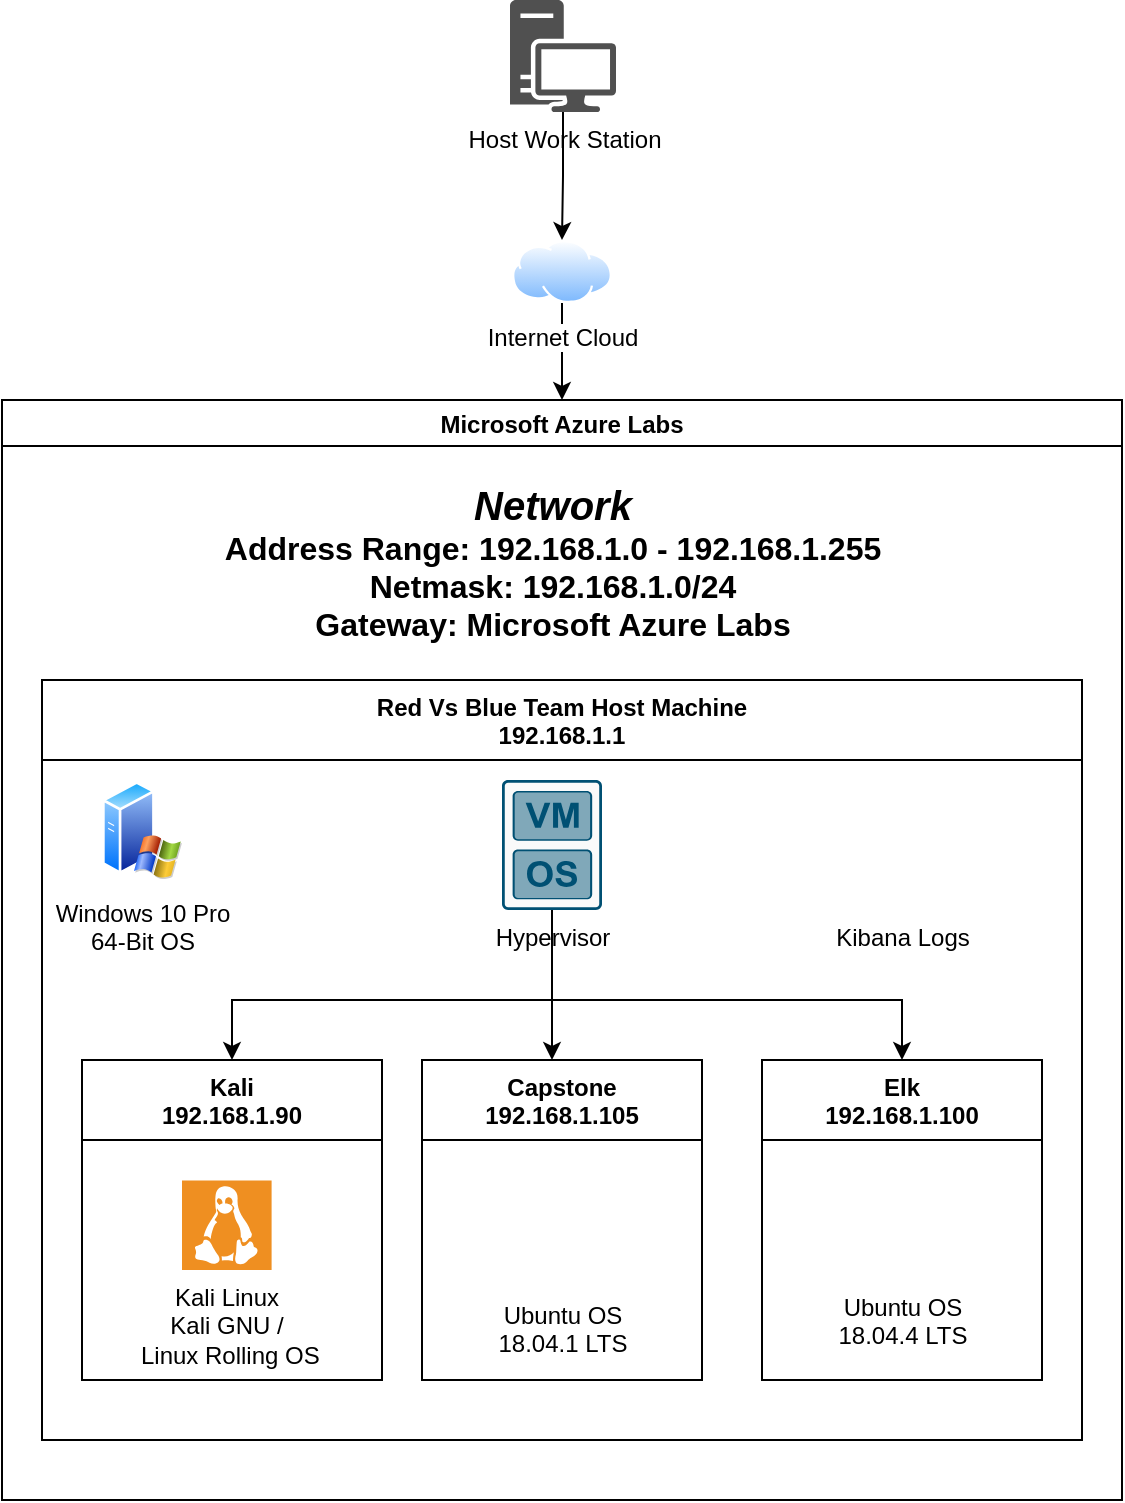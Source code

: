 <mxfile version="14.8.5" type="device"><diagram id="6MumBpFjobYcld3hrzKt" name="Page-1"><mxGraphModel dx="1422" dy="948" grid="0" gridSize="10" guides="1" tooltips="1" connect="1" arrows="1" fold="1" page="1" pageScale="1" pageWidth="827" pageHeight="1169" math="0" shadow="0"><root><mxCell id="0"/><mxCell id="1" parent="0"/><mxCell id="eWZbM6cn-z6zZ1ik36rp-4" value="Microsoft Azure Labs" style="swimlane;" parent="1" vertex="1"><mxGeometry x="110" y="310" width="560" height="550" as="geometry"/></mxCell><mxCell id="9XyRei9wTB1-UL5GQZPC-6" value="Elk&#10;192.168.1.100" style="swimlane;startSize=40;" vertex="1" parent="eWZbM6cn-z6zZ1ik36rp-4"><mxGeometry x="380" y="330" width="140" height="160" as="geometry"/></mxCell><mxCell id="9XyRei9wTB1-UL5GQZPC-19" value="Ubuntu OS&lt;br&gt;18.04.4 LTS" style="shape=image;html=1;verticalAlign=top;verticalLabelPosition=bottom;labelBackgroundColor=#ffffff;imageAspect=0;aspect=fixed;image=https://cdn4.iconfinder.com/data/icons/logos-and-brands/512/348_Ubuntu_logo-128.png" vertex="1" parent="9XyRei9wTB1-UL5GQZPC-6"><mxGeometry x="45" y="60.2" width="50" height="50" as="geometry"/></mxCell><mxCell id="9XyRei9wTB1-UL5GQZPC-5" value="Capstone&#10;192.168.1.105" style="swimlane;startSize=40;" vertex="1" parent="eWZbM6cn-z6zZ1ik36rp-4"><mxGeometry x="210" y="330" width="140" height="160" as="geometry"/></mxCell><mxCell id="9XyRei9wTB1-UL5GQZPC-18" value="Ubuntu OS&lt;br&gt;18.04.1 LTS" style="shape=image;html=1;verticalAlign=top;verticalLabelPosition=bottom;labelBackgroundColor=#ffffff;imageAspect=0;aspect=fixed;image=https://cdn4.iconfinder.com/data/icons/logos-and-brands/512/348_Ubuntu_logo-128.png" vertex="1" parent="9XyRei9wTB1-UL5GQZPC-5"><mxGeometry x="45" y="64" width="50" height="50" as="geometry"/></mxCell><mxCell id="9XyRei9wTB1-UL5GQZPC-7" value="Kali&#10;192.168.1.90" style="swimlane;startSize=40;" vertex="1" parent="eWZbM6cn-z6zZ1ik36rp-4"><mxGeometry x="40" y="330" width="150" height="160" as="geometry"/></mxCell><mxCell id="9XyRei9wTB1-UL5GQZPC-21" value="Kali Linux&lt;br&gt;Kali GNU /&lt;br&gt;&amp;nbsp;Linux Rolling OS" style="shadow=0;dashed=0;html=1;strokeColor=none;fillColor=#EF8F21;labelPosition=center;verticalLabelPosition=bottom;verticalAlign=top;align=center;outlineConnect=0;shape=mxgraph.veeam.linux;" vertex="1" parent="9XyRei9wTB1-UL5GQZPC-7"><mxGeometry x="50" y="60.2" width="44.8" height="44.8" as="geometry"/></mxCell><mxCell id="9XyRei9wTB1-UL5GQZPC-14" style="edgeStyle=orthogonalEdgeStyle;rounded=0;orthogonalLoop=1;jettySize=auto;html=1;entryX=0.5;entryY=0;entryDx=0;entryDy=0;" edge="1" parent="eWZbM6cn-z6zZ1ik36rp-4" source="9XyRei9wTB1-UL5GQZPC-10" target="9XyRei9wTB1-UL5GQZPC-7"><mxGeometry relative="1" as="geometry"><Array as="points"><mxPoint x="275" y="300"/><mxPoint x="115" y="300"/></Array></mxGeometry></mxCell><mxCell id="9XyRei9wTB1-UL5GQZPC-24" style="edgeStyle=orthogonalEdgeStyle;rounded=0;orthogonalLoop=1;jettySize=auto;html=1;entryX=0.5;entryY=0;entryDx=0;entryDy=0;" edge="1" parent="eWZbM6cn-z6zZ1ik36rp-4" source="9XyRei9wTB1-UL5GQZPC-10"><mxGeometry relative="1" as="geometry"><mxPoint x="450" y="330" as="targetPoint"/><Array as="points"><mxPoint x="275" y="300"/><mxPoint x="450" y="300"/></Array></mxGeometry></mxCell><mxCell id="9XyRei9wTB1-UL5GQZPC-10" value="Hypervisor" style="points=[[0.015,0.015,0],[0.985,0.015,0],[0.985,0.985,0],[0.015,0.985,0],[0.25,0,0],[0.5,0,0],[0.75,0,0],[1,0.25,0],[1,0.5,0],[1,0.75,0],[0.75,1,0],[0.5,1,0],[0.25,1,0],[0,0.75,0],[0,0.5,0],[0,0.25,0]];verticalLabelPosition=bottom;html=1;verticalAlign=top;aspect=fixed;align=center;pointerEvents=1;shape=mxgraph.cisco19.rect;prIcon=hypervisor;fillColor=#FAFAFA;strokeColor=#005073;" vertex="1" parent="eWZbM6cn-z6zZ1ik36rp-4"><mxGeometry x="250" y="190" width="50" height="65" as="geometry"/></mxCell><mxCell id="9XyRei9wTB1-UL5GQZPC-15" value="Windows 10 Pro&lt;br&gt;64-Bit OS" style="aspect=fixed;perimeter=ellipsePerimeter;html=1;align=center;shadow=0;dashed=0;spacingTop=3;image;image=img/lib/active_directory/windows_server_2.svg;" vertex="1" parent="eWZbM6cn-z6zZ1ik36rp-4"><mxGeometry x="50" y="190" width="40" height="50" as="geometry"/></mxCell><mxCell id="9XyRei9wTB1-UL5GQZPC-20" value="Kibana Logs" style="shape=image;html=1;verticalAlign=top;verticalLabelPosition=bottom;labelBackgroundColor=#ffffff;imageAspect=0;aspect=fixed;image=https://cdn4.iconfinder.com/data/icons/logos-brands-5/24/kibana-128.png" vertex="1" parent="eWZbM6cn-z6zZ1ik36rp-4"><mxGeometry x="420" y="195" width="60" height="60" as="geometry"/></mxCell><mxCell id="9XyRei9wTB1-UL5GQZPC-9" value="Red Vs Blue Team Host Machine&#10;192.168.1.1" style="swimlane;startSize=40;" vertex="1" parent="eWZbM6cn-z6zZ1ik36rp-4"><mxGeometry x="20" y="140" width="520" height="380" as="geometry"><mxRectangle x="20" y="30" width="220" height="40" as="alternateBounds"/></mxGeometry></mxCell><mxCell id="9XyRei9wTB1-UL5GQZPC-26" value="&lt;font style=&quot;font-size: 20px&quot;&gt;&lt;i&gt;Network&lt;/i&gt;&lt;/font&gt;&lt;br style=&quot;font-size: 16px&quot;&gt;Address Range: 192.168.1.0 - 192.168.1.255&lt;br style=&quot;font-size: 16px&quot;&gt;Netmask: 192.168.1.0/24&lt;br style=&quot;font-size: 16px&quot;&gt;Gateway: Microsoft Azure Labs" style="text;html=1;align=center;verticalAlign=middle;resizable=0;points=[];autosize=1;strokeColor=none;fontStyle=1;fontSize=16;" vertex="1" parent="eWZbM6cn-z6zZ1ik36rp-4"><mxGeometry x="105" y="41" width="340" height="80" as="geometry"/></mxCell><mxCell id="9XyRei9wTB1-UL5GQZPC-16" style="edgeStyle=orthogonalEdgeStyle;rounded=0;orthogonalLoop=1;jettySize=auto;html=1;entryX=0.5;entryY=0;entryDx=0;entryDy=0;" edge="1" parent="1" source="9XyRei9wTB1-UL5GQZPC-1" target="9XyRei9wTB1-UL5GQZPC-3"><mxGeometry relative="1" as="geometry"/></mxCell><mxCell id="9XyRei9wTB1-UL5GQZPC-1" value="Host Work Station" style="pointerEvents=1;shadow=0;dashed=0;html=1;strokeColor=none;fillColor=#505050;labelPosition=center;verticalLabelPosition=bottom;verticalAlign=top;outlineConnect=0;align=center;shape=mxgraph.office.devices.workstation;" vertex="1" parent="1"><mxGeometry x="364" y="110" width="53" height="56" as="geometry"/></mxCell><mxCell id="9XyRei9wTB1-UL5GQZPC-17" style="edgeStyle=orthogonalEdgeStyle;rounded=0;orthogonalLoop=1;jettySize=auto;html=1;entryX=0.5;entryY=0;entryDx=0;entryDy=0;" edge="1" parent="1" source="9XyRei9wTB1-UL5GQZPC-3" target="eWZbM6cn-z6zZ1ik36rp-4"><mxGeometry relative="1" as="geometry"><mxPoint x="390" y="260" as="targetPoint"/></mxGeometry></mxCell><mxCell id="9XyRei9wTB1-UL5GQZPC-3" value="Internet Cloud" style="aspect=fixed;perimeter=ellipsePerimeter;html=1;align=center;shadow=0;dashed=0;spacingTop=3;image;image=img/lib/active_directory/internet_cloud.svg;" vertex="1" parent="1"><mxGeometry x="365" y="230" width="50" height="31.5" as="geometry"/></mxCell><mxCell id="9XyRei9wTB1-UL5GQZPC-12" style="edgeStyle=orthogonalEdgeStyle;rounded=0;orthogonalLoop=1;jettySize=auto;html=1;" edge="1" parent="1" source="9XyRei9wTB1-UL5GQZPC-10"><mxGeometry relative="1" as="geometry"><mxPoint x="385" y="640" as="targetPoint"/><Array as="points"><mxPoint x="385" y="580"/><mxPoint x="385" y="580"/></Array></mxGeometry></mxCell></root></mxGraphModel></diagram></mxfile>